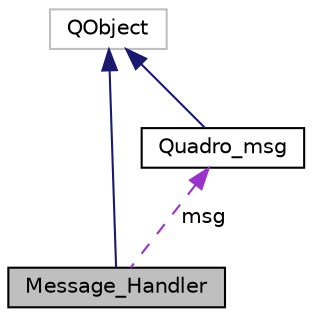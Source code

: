 digraph "Message_Handler"
{
  edge [fontname="Helvetica",fontsize="10",labelfontname="Helvetica",labelfontsize="10"];
  node [fontname="Helvetica",fontsize="10",shape=record];
  Node1 [label="Message_Handler",height=0.2,width=0.4,color="black", fillcolor="grey75", style="filled" fontcolor="black"];
  Node2 -> Node1 [dir="back",color="midnightblue",fontsize="10",style="solid",fontname="Helvetica"];
  Node2 [label="QObject",height=0.2,width=0.4,color="grey75", fillcolor="white", style="filled"];
  Node3 -> Node1 [dir="back",color="darkorchid3",fontsize="10",style="dashed",label=" msg" ,fontname="Helvetica"];
  Node3 [label="Quadro_msg",height=0.2,width=0.4,color="black", fillcolor="white", style="filled",URL="$class_quadro__msg.html",tooltip="A robot szimulátor üzenet . "];
  Node2 -> Node3 [dir="back",color="midnightblue",fontsize="10",style="solid",fontname="Helvetica"];
}

